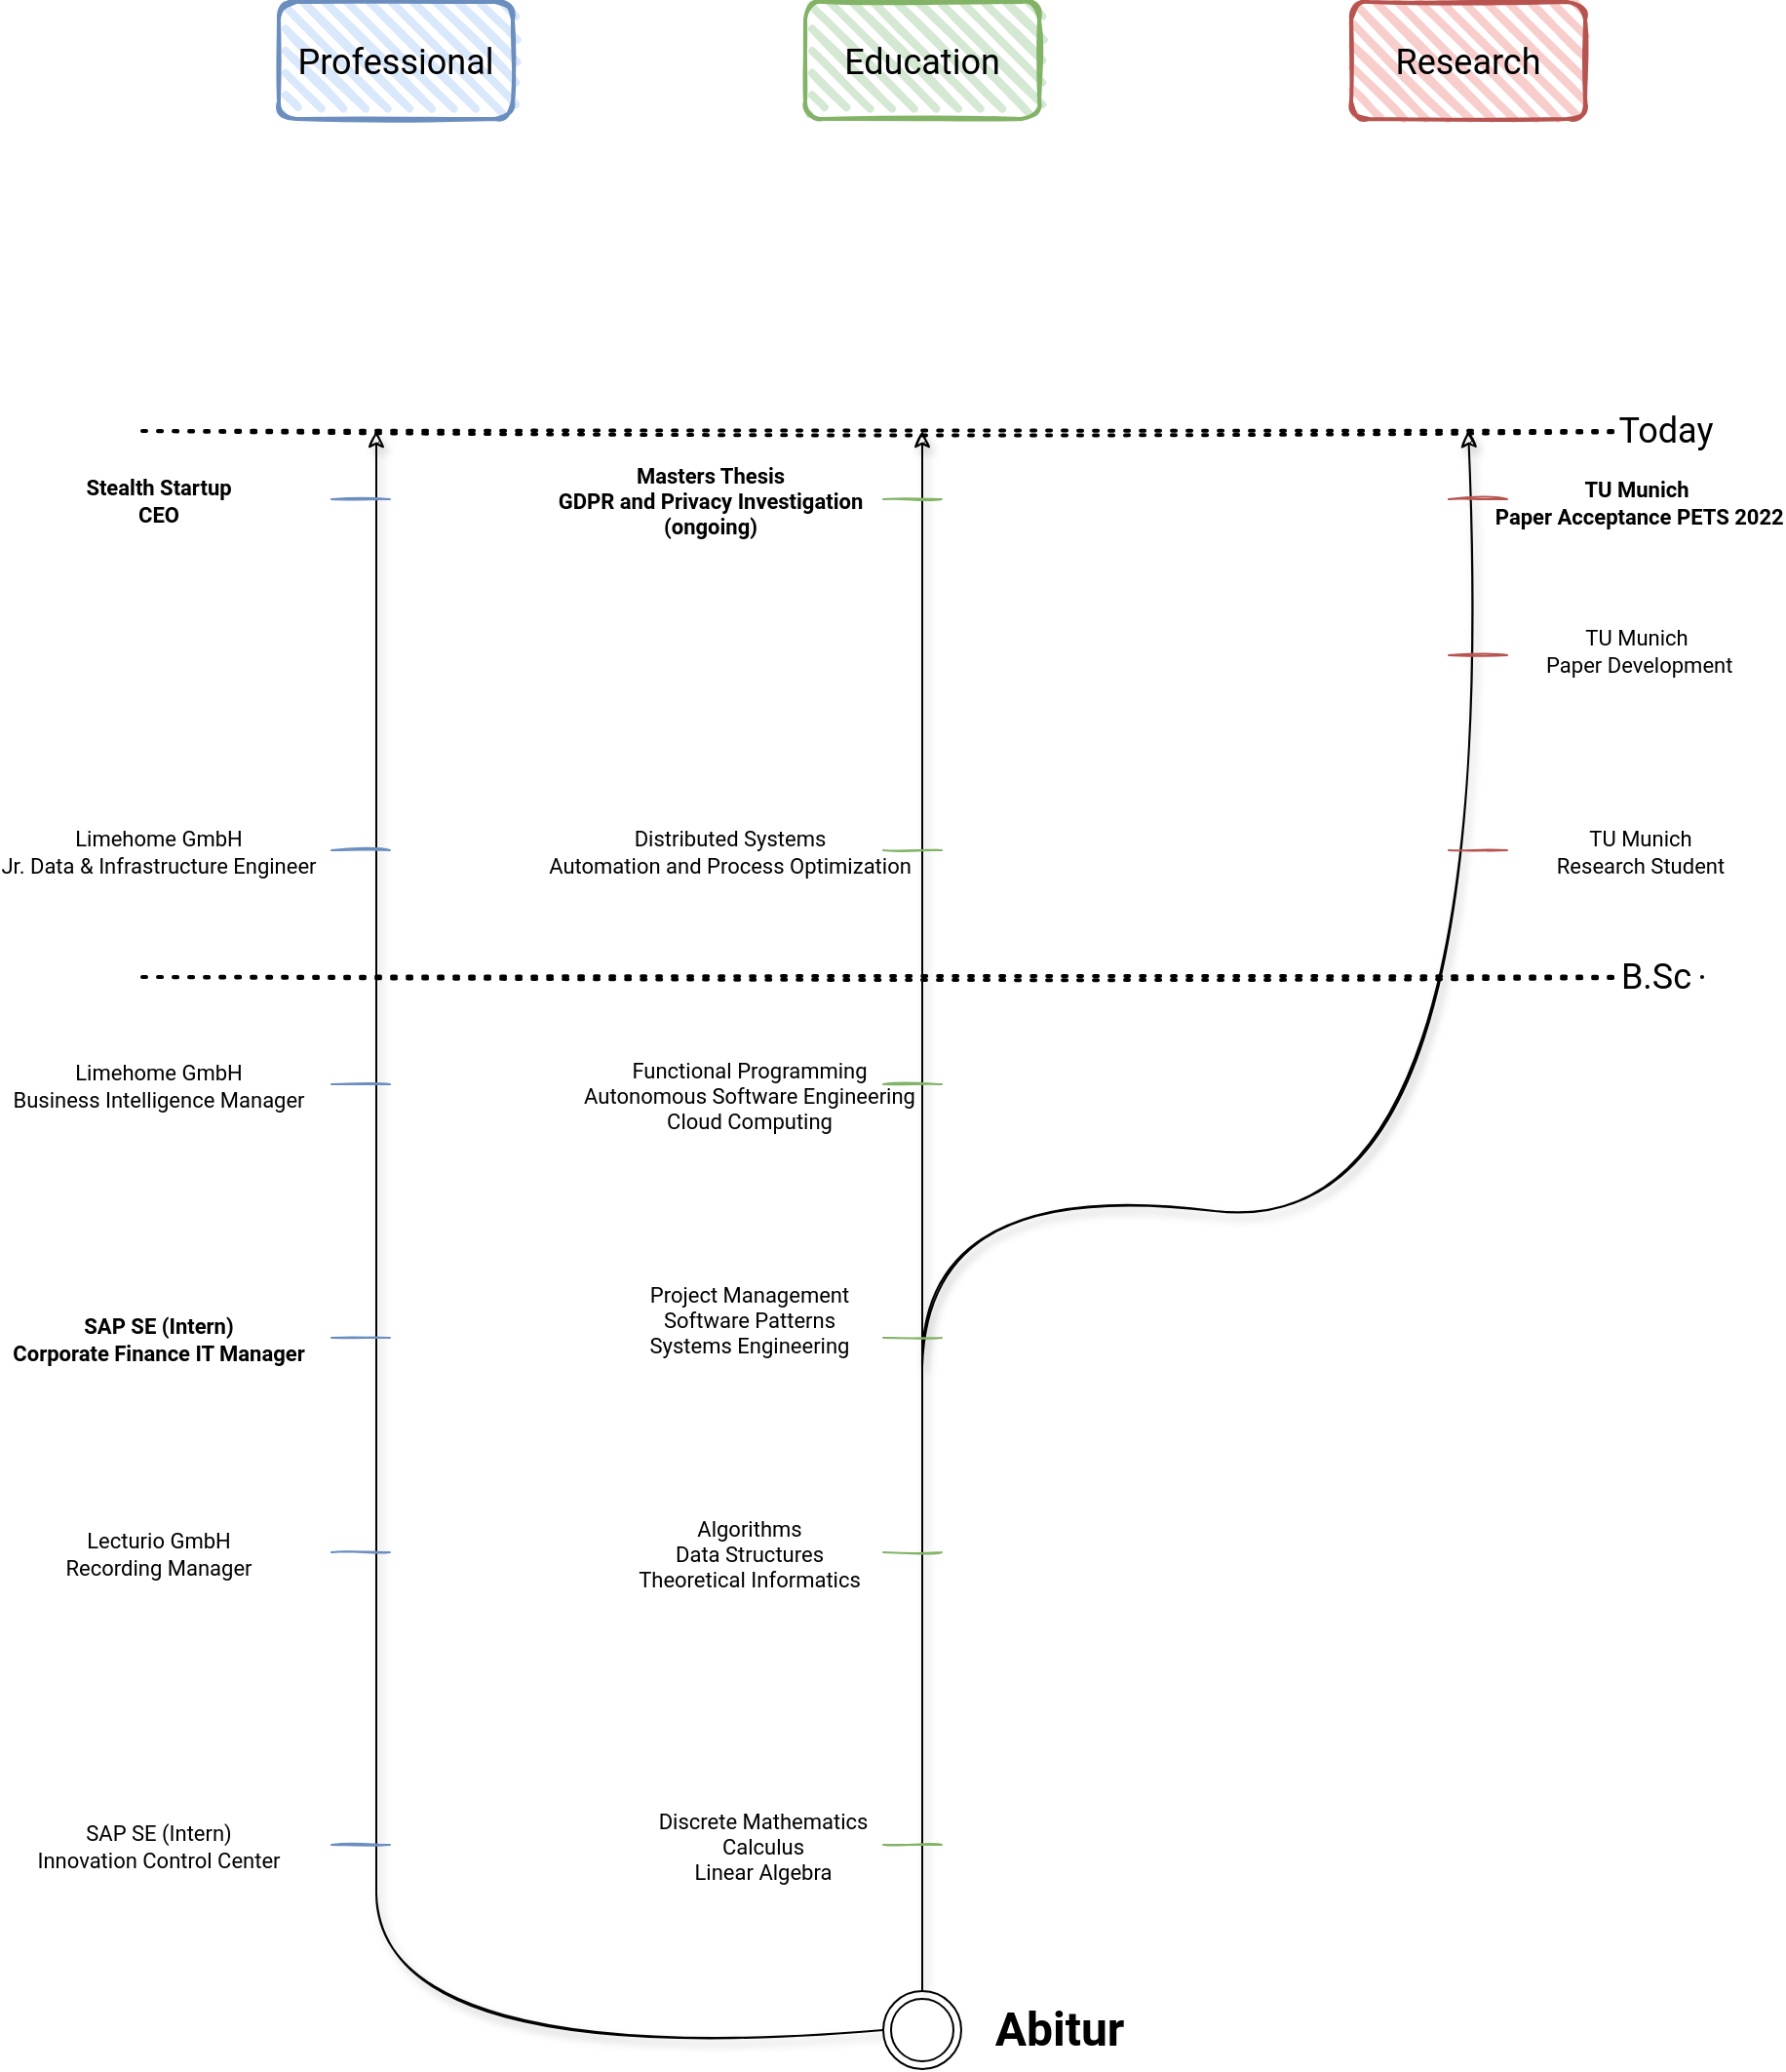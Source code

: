 <mxfile version="20.1.1" type="github">
  <diagram id="IRsSvw7N2JVn_KLH-h0_" name="Page-1">
    <mxGraphModel dx="1868" dy="781" grid="1" gridSize="10" guides="1" tooltips="1" connect="1" arrows="1" fold="1" page="1" pageScale="1" pageWidth="850" pageHeight="1100" math="0" shadow="0">
      <root>
        <mxCell id="0" />
        <mxCell id="1" parent="0" />
        <mxCell id="YoXsgUGoJQbxuJQZpZ67-3" value="" style="curved=1;endArrow=classic;html=1;rounded=0;exitX=0;exitY=0.5;exitDx=0;exitDy=0;sketch=1;shadow=1;" parent="1" source="YoXsgUGoJQbxuJQZpZ67-5" edge="1">
          <mxGeometry width="50" height="50" relative="1" as="geometry">
            <mxPoint x="360" y="600" as="sourcePoint" />
            <mxPoint x="120" y="240" as="targetPoint" />
            <Array as="points">
              <mxPoint x="120" y="1080" />
              <mxPoint x="120" y="900" />
            </Array>
          </mxGeometry>
        </mxCell>
        <mxCell id="YoXsgUGoJQbxuJQZpZ67-5" value="" style="ellipse;shape=doubleEllipse;whiteSpace=wrap;html=1;aspect=fixed;" parent="1" vertex="1">
          <mxGeometry x="380" y="1040" width="40" height="40" as="geometry" />
        </mxCell>
        <mxCell id="YoXsgUGoJQbxuJQZpZ67-8" value="" style="endArrow=classic;html=1;rounded=0;exitX=0.5;exitY=0;exitDx=0;exitDy=0;sketch=1;shadow=1;" parent="1" source="YoXsgUGoJQbxuJQZpZ67-5" edge="1">
          <mxGeometry width="50" height="50" relative="1" as="geometry">
            <mxPoint x="440" y="810" as="sourcePoint" />
            <mxPoint x="400" y="240" as="targetPoint" />
          </mxGeometry>
        </mxCell>
        <mxCell id="YoXsgUGoJQbxuJQZpZ67-9" value="&lt;font style=&quot;font-size: 18px;&quot; data-font-src=&quot;https://fonts.googleapis.com/css?family=Roboto&quot; face=&quot;Roboto&quot;&gt;Professional&lt;/font&gt;" style="rounded=1;whiteSpace=wrap;html=1;strokeWidth=2;fillWeight=4;hachureGap=8;hachureAngle=45;fillColor=#dae8fc;sketch=1;strokeColor=#6c8ebf;" parent="1" vertex="1">
          <mxGeometry x="70" y="20" width="120" height="60" as="geometry" />
        </mxCell>
        <mxCell id="YoXsgUGoJQbxuJQZpZ67-10" value="&lt;font style=&quot;font-size: 18px;&quot; data-font-src=&quot;https://fonts.googleapis.com/css?family=Roboto&quot; face=&quot;Roboto&quot;&gt;Education&lt;/font&gt;" style="rounded=1;whiteSpace=wrap;html=1;strokeWidth=2;fillWeight=4;hachureGap=8;hachureAngle=45;fillColor=#d5e8d4;sketch=1;strokeColor=#82b366;" parent="1" vertex="1">
          <mxGeometry x="340" y="20" width="120" height="60" as="geometry" />
        </mxCell>
        <mxCell id="YoXsgUGoJQbxuJQZpZ67-11" value="&lt;font style=&quot;font-size: 18px;&quot; data-font-src=&quot;https://fonts.googleapis.com/css?family=Roboto&quot; face=&quot;Roboto&quot;&gt;Research&lt;/font&gt;" style="rounded=1;whiteSpace=wrap;html=1;strokeWidth=2;fillWeight=4;hachureGap=8;hachureAngle=45;fillColor=#f8cecc;sketch=1;strokeColor=#b85450;" parent="1" vertex="1">
          <mxGeometry x="620" y="20" width="120" height="60" as="geometry" />
        </mxCell>
        <mxCell id="YoXsgUGoJQbxuJQZpZ67-12" value="" style="endArrow=none;dashed=1;html=1;dashPattern=1 3;strokeWidth=2;rounded=0;fontFamily=Roboto;fontSource=https%3A%2F%2Ffonts.googleapis.com%2Fcss%3Ffamily%3DRoboto;sketch=1;endSize=2;" parent="1" edge="1">
          <mxGeometry width="50" height="50" relative="1" as="geometry">
            <mxPoint y="520" as="sourcePoint" />
            <mxPoint x="800" y="520" as="targetPoint" />
          </mxGeometry>
        </mxCell>
        <mxCell id="YoXsgUGoJQbxuJQZpZ67-13" value="&lt;font style=&quot;font-size: 18px;&quot;&gt;B.Sc &lt;/font&gt;" style="edgeLabel;html=1;align=center;verticalAlign=middle;resizable=0;points=[];fontFamily=Roboto;" parent="YoXsgUGoJQbxuJQZpZ67-12" vertex="1" connectable="0">
          <mxGeometry x="0.94" y="-1" relative="1" as="geometry">
            <mxPoint y="-2" as="offset" />
          </mxGeometry>
        </mxCell>
        <mxCell id="YoXsgUGoJQbxuJQZpZ67-14" value="" style="curved=1;endArrow=classic;html=1;rounded=0;fontFamily=Roboto;fontSource=https%3A%2F%2Ffonts.googleapis.com%2Fcss%3Ffamily%3DRoboto;fontSize=18;sketch=1;shadow=1;" parent="1" edge="1">
          <mxGeometry width="50" height="50" relative="1" as="geometry">
            <mxPoint x="400" y="720" as="sourcePoint" />
            <mxPoint x="680" y="240" as="targetPoint" />
            <Array as="points">
              <mxPoint x="400" y="620" />
              <mxPoint x="700" y="660" />
            </Array>
          </mxGeometry>
        </mxCell>
        <mxCell id="YoXsgUGoJQbxuJQZpZ67-15" value="" style="endArrow=none;dashed=1;html=1;dashPattern=1 3;strokeWidth=2;rounded=0;fontFamily=Roboto;fontSource=https%3A%2F%2Ffonts.googleapis.com%2Fcss%3Ffamily%3DRoboto;sketch=1;endSize=2;" parent="1" edge="1">
          <mxGeometry width="50" height="50" relative="1" as="geometry">
            <mxPoint y="240" as="sourcePoint" />
            <mxPoint x="800" y="240" as="targetPoint" />
          </mxGeometry>
        </mxCell>
        <mxCell id="YoXsgUGoJQbxuJQZpZ67-16" value="&lt;font style=&quot;font-size: 18px;&quot;&gt;Today&lt;/font&gt;" style="edgeLabel;html=1;align=center;verticalAlign=middle;resizable=0;points=[];fontFamily=Roboto;" parent="YoXsgUGoJQbxuJQZpZ67-15" vertex="1" connectable="0">
          <mxGeometry x="0.94" y="-1" relative="1" as="geometry">
            <mxPoint x="5" y="-2" as="offset" />
          </mxGeometry>
        </mxCell>
        <mxCell id="YoXsgUGoJQbxuJQZpZ67-17" value="Abitur" style="text;strokeColor=none;fillColor=none;html=1;fontSize=24;fontStyle=1;verticalAlign=middle;align=center;fontFamily=Roboto;fontSource=https%3A%2F%2Ffonts.googleapis.com%2Fcss%3Ffamily%3DRoboto;" parent="1" vertex="1">
          <mxGeometry x="420" y="1040" width="100" height="40" as="geometry" />
        </mxCell>
        <mxCell id="YoXsgUGoJQbxuJQZpZ67-28" value="&lt;div&gt;Stealth Startup&lt;/div&gt;&lt;div&gt;CEO&lt;br&gt;&lt;/div&gt;" style="edgeLabel;html=1;align=center;verticalAlign=middle;resizable=0;points=[];fontFamily=Roboto;labelBackgroundColor=none;fontStyle=1" parent="1" vertex="1" connectable="0">
          <mxGeometry y="280" as="geometry">
            <mxPoint x="8" y="-4" as="offset" />
          </mxGeometry>
        </mxCell>
        <mxCell id="YoXsgUGoJQbxuJQZpZ67-29" value="" style="group;strokeColor=none;rounded=0;" parent="1" vertex="1" connectable="0">
          <mxGeometry x="97" y="270" width="30" height="700" as="geometry" />
        </mxCell>
        <mxCell id="YoXsgUGoJQbxuJQZpZ67-18" value="" style="line;strokeWidth=1;html=1;fontFamily=Roboto;fontSource=https%3A%2F%2Ffonts.googleapis.com%2Fcss%3Ffamily%3DRoboto;fontSize=18;perimeterSpacing=0;fillColor=#dae8fc;strokeColor=#6c8ebf;sketch=1;" parent="YoXsgUGoJQbxuJQZpZ67-29" vertex="1">
          <mxGeometry y="690" width="30" height="10" as="geometry" />
        </mxCell>
        <mxCell id="YoXsgUGoJQbxuJQZpZ67-20" value="" style="line;strokeWidth=1;html=1;fontFamily=Roboto;fontSource=https%3A%2F%2Ffonts.googleapis.com%2Fcss%3Ffamily%3DRoboto;fontSize=18;perimeterSpacing=0;fillColor=#dae8fc;strokeColor=#6c8ebf;sketch=1;" parent="YoXsgUGoJQbxuJQZpZ67-29" vertex="1">
          <mxGeometry y="540" width="30" height="10" as="geometry" />
        </mxCell>
        <mxCell id="YoXsgUGoJQbxuJQZpZ67-22" value="" style="line;strokeWidth=1;html=1;fontFamily=Roboto;fontSource=https%3A%2F%2Ffonts.googleapis.com%2Fcss%3Ffamily%3DRoboto;fontSize=18;perimeterSpacing=0;fillColor=#dae8fc;strokeColor=#6c8ebf;sketch=1;" parent="YoXsgUGoJQbxuJQZpZ67-29" vertex="1">
          <mxGeometry y="430" width="30" height="10" as="geometry" />
        </mxCell>
        <mxCell id="YoXsgUGoJQbxuJQZpZ67-23" value="" style="line;strokeWidth=1;html=1;fontFamily=Roboto;fontSource=https%3A%2F%2Ffonts.googleapis.com%2Fcss%3Ffamily%3DRoboto;fontSize=18;perimeterSpacing=0;fillColor=#dae8fc;strokeColor=#6c8ebf;sketch=1;" parent="YoXsgUGoJQbxuJQZpZ67-29" vertex="1">
          <mxGeometry y="300" width="30" height="10" as="geometry" />
        </mxCell>
        <mxCell id="YoXsgUGoJQbxuJQZpZ67-24" value="" style="line;strokeWidth=1;html=1;fontFamily=Roboto;fontSource=https%3A%2F%2Ffonts.googleapis.com%2Fcss%3Ffamily%3DRoboto;fontSize=18;perimeterSpacing=0;fillColor=#dae8fc;strokeColor=#6c8ebf;sketch=1;" parent="YoXsgUGoJQbxuJQZpZ67-29" vertex="1">
          <mxGeometry y="180" width="30" height="10" as="geometry" />
        </mxCell>
        <mxCell id="YoXsgUGoJQbxuJQZpZ67-27" value="" style="line;strokeWidth=1;html=1;fontFamily=Roboto;fontSource=https%3A%2F%2Ffonts.googleapis.com%2Fcss%3Ffamily%3DRoboto;fontSize=18;fillColor=#dae8fc;strokeColor=#6c8ebf;sketch=1;" parent="YoXsgUGoJQbxuJQZpZ67-29" vertex="1">
          <mxGeometry width="30" height="10" as="geometry" />
        </mxCell>
        <mxCell id="YoXsgUGoJQbxuJQZpZ67-30" value="" style="group;strokeColor=none;rounded=0;" parent="1" vertex="1" connectable="0">
          <mxGeometry x="380" y="270" width="30" height="700" as="geometry" />
        </mxCell>
        <mxCell id="YoXsgUGoJQbxuJQZpZ67-31" value="" style="line;strokeWidth=1;html=1;fontFamily=Roboto;fontSource=https%3A%2F%2Ffonts.googleapis.com%2Fcss%3Ffamily%3DRoboto;fontSize=18;perimeterSpacing=0;fillColor=#d5e8d4;strokeColor=#82b366;sketch=1;" parent="YoXsgUGoJQbxuJQZpZ67-30" vertex="1">
          <mxGeometry y="690" width="30" height="10" as="geometry" />
        </mxCell>
        <mxCell id="YoXsgUGoJQbxuJQZpZ67-32" value="" style="line;strokeWidth=1;html=1;fontFamily=Roboto;fontSource=https%3A%2F%2Ffonts.googleapis.com%2Fcss%3Ffamily%3DRoboto;fontSize=18;perimeterSpacing=0;fillColor=#d5e8d4;strokeColor=#82b366;shadow=0;sketch=1;" parent="YoXsgUGoJQbxuJQZpZ67-30" vertex="1">
          <mxGeometry y="540" width="30" height="10" as="geometry" />
        </mxCell>
        <mxCell id="YoXsgUGoJQbxuJQZpZ67-33" value="" style="line;strokeWidth=1;html=1;fontFamily=Roboto;fontSource=https%3A%2F%2Ffonts.googleapis.com%2Fcss%3Ffamily%3DRoboto;fontSize=18;perimeterSpacing=0;fillColor=#d5e8d4;strokeColor=#82b366;shadow=0;sketch=1;" parent="YoXsgUGoJQbxuJQZpZ67-30" vertex="1">
          <mxGeometry y="430" width="30" height="10" as="geometry" />
        </mxCell>
        <mxCell id="YoXsgUGoJQbxuJQZpZ67-34" value="" style="line;strokeWidth=1;html=1;fontFamily=Roboto;fontSource=https%3A%2F%2Ffonts.googleapis.com%2Fcss%3Ffamily%3DRoboto;fontSize=18;perimeterSpacing=0;fillColor=#d5e8d4;strokeColor=#82b366;shadow=0;sketch=1;" parent="YoXsgUGoJQbxuJQZpZ67-30" vertex="1">
          <mxGeometry y="300" width="30" height="10" as="geometry" />
        </mxCell>
        <mxCell id="YoXsgUGoJQbxuJQZpZ67-35" value="" style="line;strokeWidth=1;html=1;fontFamily=Roboto;fontSource=https%3A%2F%2Ffonts.googleapis.com%2Fcss%3Ffamily%3DRoboto;fontSize=18;perimeterSpacing=0;fillColor=#d5e8d4;strokeColor=#82b366;shadow=0;sketch=1;" parent="YoXsgUGoJQbxuJQZpZ67-30" vertex="1">
          <mxGeometry y="180" width="30" height="10" as="geometry" />
        </mxCell>
        <mxCell id="YoXsgUGoJQbxuJQZpZ67-37" value="" style="line;strokeWidth=1;html=1;fontFamily=Roboto;fontSource=https%3A%2F%2Ffonts.googleapis.com%2Fcss%3Ffamily%3DRoboto;fontSize=18;fillColor=#d5e8d4;strokeColor=#82b366;shadow=0;sketch=1;" parent="YoXsgUGoJQbxuJQZpZ67-30" vertex="1">
          <mxGeometry width="30" height="10" as="geometry" />
        </mxCell>
        <mxCell id="YoXsgUGoJQbxuJQZpZ67-42" value="" style="line;strokeWidth=1;html=1;fontFamily=Roboto;fontSource=https%3A%2F%2Ffonts.googleapis.com%2Fcss%3Ffamily%3DRoboto;fontSize=18;perimeterSpacing=0;fillColor=#f8cecc;strokeColor=#b85450;sketch=1;" parent="1" vertex="1">
          <mxGeometry x="670" y="450" width="30" height="10" as="geometry" />
        </mxCell>
        <mxCell id="YoXsgUGoJQbxuJQZpZ67-43" value="" style="line;strokeWidth=1;html=1;fontFamily=Roboto;fontSource=https%3A%2F%2Ffonts.googleapis.com%2Fcss%3Ffamily%3DRoboto;fontSize=18;perimeterSpacing=0;fillColor=#f8cecc;strokeColor=#b85450;sketch=1;" parent="1" vertex="1">
          <mxGeometry x="670" y="350" width="30" height="10" as="geometry" />
        </mxCell>
        <mxCell id="YoXsgUGoJQbxuJQZpZ67-44" value="" style="line;strokeWidth=1;html=1;fontFamily=Roboto;fontSource=https%3A%2F%2Ffonts.googleapis.com%2Fcss%3Ffamily%3DRoboto;fontSize=18;fillColor=#f8cecc;strokeColor=#b85450;sketch=1;" parent="1" vertex="1">
          <mxGeometry x="670" y="270" width="30" height="10" as="geometry" />
        </mxCell>
        <mxCell id="YoXsgUGoJQbxuJQZpZ67-48" value="&lt;div&gt;TU Munich&lt;/div&gt;&lt;div&gt;Research Student&lt;br&gt;&lt;/div&gt;" style="edgeLabel;html=1;align=center;verticalAlign=middle;resizable=0;points=[];fontFamily=Roboto;labelBackgroundColor=none;" parent="1" vertex="1" connectable="0">
          <mxGeometry x="760" y="460" as="geometry">
            <mxPoint x="8" y="-4" as="offset" />
          </mxGeometry>
        </mxCell>
        <mxCell id="YoXsgUGoJQbxuJQZpZ67-49" value="&lt;div&gt;TU Munich&lt;/div&gt;&lt;div&gt;&amp;nbsp;Paper Development&lt;br&gt;&lt;/div&gt;" style="edgeLabel;html=1;align=center;verticalAlign=middle;resizable=0;points=[];fontFamily=Roboto;labelBackgroundColor=none;" parent="1" vertex="1" connectable="0">
          <mxGeometry x="760" y="490" as="geometry">
            <mxPoint x="6" y="-137" as="offset" />
          </mxGeometry>
        </mxCell>
        <mxCell id="YoXsgUGoJQbxuJQZpZ67-50" value="&lt;div&gt;TU Munich&lt;/div&gt;&lt;div&gt;&amp;nbsp;Paper Acceptance PETS 2022&lt;br&gt;&lt;/div&gt;" style="edgeLabel;html=1;align=center;verticalAlign=middle;resizable=0;points=[];fontFamily=Roboto;labelBackgroundColor=none;fontStyle=1" parent="1" vertex="1" connectable="0">
          <mxGeometry x="760" y="414" as="geometry">
            <mxPoint x="6" y="-137" as="offset" />
          </mxGeometry>
        </mxCell>
        <mxCell id="mFabG4U3AkvwDeqXhMFr-1" value="&lt;div&gt;Masters Thesis&lt;br&gt;&lt;/div&gt;&lt;div&gt;GDPR and Privacy Investigation&lt;/div&gt;&lt;div&gt;(ongoing)&lt;br&gt;&lt;/div&gt;" style="edgeLabel;html=1;align=center;verticalAlign=middle;resizable=0;points=[];fontFamily=Roboto;labelBackgroundColor=none;fontStyle=1" vertex="1" connectable="0" parent="1">
          <mxGeometry x="290" y="280" as="geometry">
            <mxPoint x="1" y="-4" as="offset" />
          </mxGeometry>
        </mxCell>
        <mxCell id="mFabG4U3AkvwDeqXhMFr-2" value="" style="group;fontStyle=1" vertex="1" connectable="0" parent="1">
          <mxGeometry x="8" y="456" width="310" height="510" as="geometry" />
        </mxCell>
        <mxCell id="YoXsgUGoJQbxuJQZpZ67-46" value="&lt;div&gt;Limehome GmbH&lt;br&gt;&lt;/div&gt;&lt;div&gt;Jr. Data &amp;amp; Infrastructure Engineer&lt;br&gt;&lt;/div&gt;" style="edgeLabel;html=1;align=center;verticalAlign=middle;resizable=0;points=[];fontFamily=Roboto;labelBackgroundColor=none;" parent="mFabG4U3AkvwDeqXhMFr-2" vertex="1" connectable="0">
          <mxGeometry x="-8" y="4" as="geometry">
            <mxPoint x="8" y="-4" as="offset" />
          </mxGeometry>
        </mxCell>
        <mxCell id="YoXsgUGoJQbxuJQZpZ67-47" value="&lt;div&gt;Limehome GmbH&lt;br&gt;&lt;/div&gt;&lt;div&gt;Business Intelligence Manager&lt;br&gt;&lt;/div&gt;" style="edgeLabel;html=1;align=center;verticalAlign=middle;resizable=0;points=[];fontFamily=Roboto;labelBackgroundColor=none;" parent="mFabG4U3AkvwDeqXhMFr-2" vertex="1" connectable="0">
          <mxGeometry x="-8" y="124" as="geometry">
            <mxPoint x="8" y="-4" as="offset" />
          </mxGeometry>
        </mxCell>
        <mxCell id="YoXsgUGoJQbxuJQZpZ67-51" value="&lt;div&gt;SAP SE (Intern)&lt;br&gt;&lt;/div&gt;&lt;div&gt;Corporate Finance IT Manager&lt;br&gt;&lt;/div&gt;" style="edgeLabel;html=1;align=center;verticalAlign=middle;resizable=0;points=[];fontFamily=Roboto;labelBackgroundColor=none;fontStyle=1" parent="mFabG4U3AkvwDeqXhMFr-2" vertex="1" connectable="0">
          <mxGeometry x="-8" y="254" as="geometry">
            <mxPoint x="8" y="-4" as="offset" />
          </mxGeometry>
        </mxCell>
        <mxCell id="YoXsgUGoJQbxuJQZpZ67-52" value="&lt;div&gt;SAP SE (Intern)&lt;/div&gt;&lt;div&gt;Innovation Control Center&lt;br&gt;&lt;/div&gt;" style="edgeLabel;html=1;align=center;verticalAlign=middle;resizable=0;points=[];fontFamily=Roboto;labelBackgroundColor=none;" parent="mFabG4U3AkvwDeqXhMFr-2" vertex="1" connectable="0">
          <mxGeometry x="-8" y="514" as="geometry">
            <mxPoint x="8" y="-4" as="offset" />
          </mxGeometry>
        </mxCell>
        <mxCell id="YoXsgUGoJQbxuJQZpZ67-53" value="&lt;div&gt;Lecturio GmbH&lt;br&gt;&lt;/div&gt;&lt;div&gt;Recording Manager&lt;br&gt;&lt;/div&gt;" style="edgeLabel;html=1;align=center;verticalAlign=middle;resizable=0;points=[];fontFamily=Roboto;labelBackgroundColor=none;" parent="mFabG4U3AkvwDeqXhMFr-2" vertex="1" connectable="0">
          <mxGeometry x="-8" y="364" as="geometry">
            <mxPoint x="8" y="-4" as="offset" />
          </mxGeometry>
        </mxCell>
        <mxCell id="YoXsgUGoJQbxuJQZpZ67-54" value="&lt;div&gt;Discrete Mathematics&lt;/div&gt;&lt;div&gt;Calculus&lt;/div&gt;&lt;div&gt;Linear Algebra&lt;br&gt;&lt;/div&gt;" style="edgeLabel;html=1;align=center;verticalAlign=middle;resizable=0;points=[];fontFamily=Roboto;labelBackgroundColor=none;" parent="mFabG4U3AkvwDeqXhMFr-2" vertex="1" connectable="0">
          <mxGeometry x="302" y="514" as="geometry">
            <mxPoint x="8" y="-4" as="offset" />
          </mxGeometry>
        </mxCell>
        <mxCell id="YoXsgUGoJQbxuJQZpZ67-55" value="&lt;div&gt;Algorithms&lt;/div&gt;&lt;div&gt;Data Structures&lt;/div&gt;&lt;div&gt;Theoretical Informatics&lt;br&gt;&lt;/div&gt;" style="edgeLabel;html=1;align=center;verticalAlign=middle;resizable=0;points=[];fontFamily=Roboto;labelBackgroundColor=none;" parent="mFabG4U3AkvwDeqXhMFr-2" vertex="1" connectable="0">
          <mxGeometry x="302" y="364" as="geometry">
            <mxPoint x="1" y="-4" as="offset" />
          </mxGeometry>
        </mxCell>
        <mxCell id="YoXsgUGoJQbxuJQZpZ67-56" value="&lt;div&gt;Project Management&lt;/div&gt;&lt;div&gt;Software Patterns&lt;/div&gt;&lt;div&gt;Systems Engineering&lt;br&gt;&lt;/div&gt;" style="edgeLabel;html=1;align=center;verticalAlign=middle;resizable=0;points=[];fontFamily=Roboto;labelBackgroundColor=none;" parent="mFabG4U3AkvwDeqXhMFr-2" vertex="1" connectable="0">
          <mxGeometry x="302" y="244" as="geometry">
            <mxPoint x="1" y="-4" as="offset" />
          </mxGeometry>
        </mxCell>
        <mxCell id="YoXsgUGoJQbxuJQZpZ67-57" value="&lt;div&gt;Functional Programming&lt;/div&gt;&lt;div&gt;Autonomous Software Engineering&lt;/div&gt;&lt;div&gt;Cloud Computing&lt;/div&gt;" style="edgeLabel;html=1;align=center;verticalAlign=middle;resizable=0;points=[];fontFamily=Roboto;labelBackgroundColor=none;" parent="mFabG4U3AkvwDeqXhMFr-2" vertex="1" connectable="0">
          <mxGeometry x="302" y="129" as="geometry">
            <mxPoint x="1" y="-4" as="offset" />
          </mxGeometry>
        </mxCell>
        <mxCell id="YoXsgUGoJQbxuJQZpZ67-58" value="&lt;div&gt;Distributed Systems&lt;/div&gt;&lt;div&gt;Automation and Process Optimization&lt;br&gt;&lt;/div&gt;" style="edgeLabel;html=1;align=center;verticalAlign=middle;resizable=0;points=[];fontFamily=Roboto;labelBackgroundColor=none;" parent="mFabG4U3AkvwDeqXhMFr-2" vertex="1" connectable="0">
          <mxGeometry x="292" y="4" as="geometry">
            <mxPoint x="1" y="-4" as="offset" />
          </mxGeometry>
        </mxCell>
      </root>
    </mxGraphModel>
  </diagram>
</mxfile>
